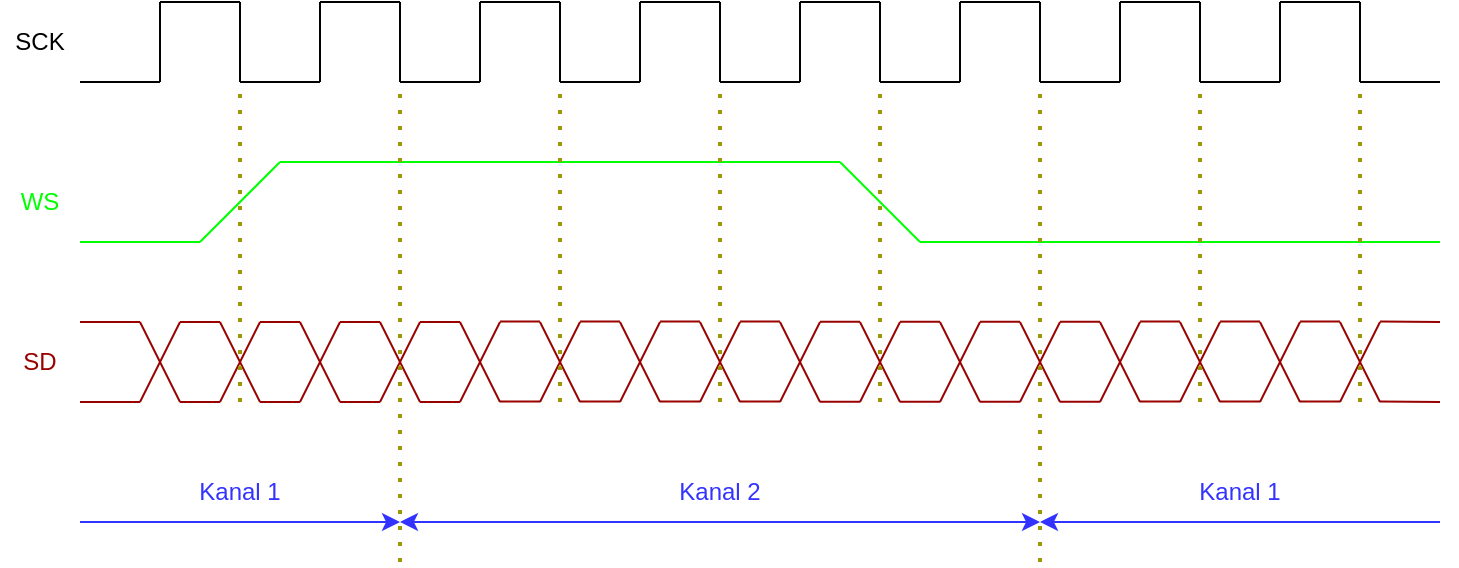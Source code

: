 <mxfile version="18.1.3" type="device"><diagram id="ggiKzfGcFebohjKzFFUF" name="Seite-1"><mxGraphModel dx="989" dy="618" grid="1" gridSize="10" guides="1" tooltips="1" connect="1" arrows="1" fold="1" page="1" pageScale="1" pageWidth="827" pageHeight="1169" math="0" shadow="0"><root><mxCell id="0"/><mxCell id="1" parent="0"/><mxCell id="gKhD0u6QOm8yIcB6KbEy-1" value="" style="endArrow=none;html=1;rounded=0;" edge="1" parent="1"><mxGeometry width="50" height="50" relative="1" as="geometry"><mxPoint x="120" y="280" as="sourcePoint"/><mxPoint x="120" y="240" as="targetPoint"/></mxGeometry></mxCell><mxCell id="gKhD0u6QOm8yIcB6KbEy-2" value="" style="endArrow=none;html=1;rounded=0;" edge="1" parent="1"><mxGeometry width="50" height="50" relative="1" as="geometry"><mxPoint x="160" y="280" as="sourcePoint"/><mxPoint x="160" y="240" as="targetPoint"/></mxGeometry></mxCell><mxCell id="gKhD0u6QOm8yIcB6KbEy-3" value="" style="endArrow=none;html=1;rounded=0;" edge="1" parent="1"><mxGeometry width="50" height="50" relative="1" as="geometry"><mxPoint x="200" y="280" as="sourcePoint"/><mxPoint x="200" y="240" as="targetPoint"/></mxGeometry></mxCell><mxCell id="gKhD0u6QOm8yIcB6KbEy-4" value="" style="endArrow=none;html=1;rounded=0;" edge="1" parent="1"><mxGeometry width="50" height="50" relative="1" as="geometry"><mxPoint x="240" y="280" as="sourcePoint"/><mxPoint x="240" y="240" as="targetPoint"/></mxGeometry></mxCell><mxCell id="gKhD0u6QOm8yIcB6KbEy-5" value="" style="endArrow=none;html=1;rounded=0;" edge="1" parent="1"><mxGeometry width="50" height="50" relative="1" as="geometry"><mxPoint x="280" y="280" as="sourcePoint"/><mxPoint x="280" y="240" as="targetPoint"/></mxGeometry></mxCell><mxCell id="gKhD0u6QOm8yIcB6KbEy-6" value="" style="endArrow=none;html=1;rounded=0;" edge="1" parent="1"><mxGeometry width="50" height="50" relative="1" as="geometry"><mxPoint x="320" y="280" as="sourcePoint"/><mxPoint x="320" y="240" as="targetPoint"/></mxGeometry></mxCell><mxCell id="gKhD0u6QOm8yIcB6KbEy-7" value="" style="endArrow=none;html=1;rounded=0;" edge="1" parent="1"><mxGeometry width="50" height="50" relative="1" as="geometry"><mxPoint x="360" y="280" as="sourcePoint"/><mxPoint x="360" y="240" as="targetPoint"/></mxGeometry></mxCell><mxCell id="gKhD0u6QOm8yIcB6KbEy-8" value="" style="endArrow=none;html=1;rounded=0;" edge="1" parent="1"><mxGeometry width="50" height="50" relative="1" as="geometry"><mxPoint x="400" y="280" as="sourcePoint"/><mxPoint x="400" y="240" as="targetPoint"/></mxGeometry></mxCell><mxCell id="gKhD0u6QOm8yIcB6KbEy-9" value="" style="endArrow=none;html=1;rounded=0;" edge="1" parent="1"><mxGeometry width="50" height="50" relative="1" as="geometry"><mxPoint x="440" y="280" as="sourcePoint"/><mxPoint x="440" y="240" as="targetPoint"/></mxGeometry></mxCell><mxCell id="gKhD0u6QOm8yIcB6KbEy-10" value="" style="endArrow=none;html=1;rounded=0;" edge="1" parent="1"><mxGeometry width="50" height="50" relative="1" as="geometry"><mxPoint x="480" y="280" as="sourcePoint"/><mxPoint x="480" y="240" as="targetPoint"/></mxGeometry></mxCell><mxCell id="gKhD0u6QOm8yIcB6KbEy-11" value="" style="endArrow=none;html=1;rounded=0;" edge="1" parent="1"><mxGeometry width="50" height="50" relative="1" as="geometry"><mxPoint x="520" y="280" as="sourcePoint"/><mxPoint x="520" y="240" as="targetPoint"/></mxGeometry></mxCell><mxCell id="gKhD0u6QOm8yIcB6KbEy-12" value="" style="endArrow=none;html=1;rounded=0;" edge="1" parent="1"><mxGeometry width="50" height="50" relative="1" as="geometry"><mxPoint x="160" y="240" as="sourcePoint"/><mxPoint x="120" y="240" as="targetPoint"/></mxGeometry></mxCell><mxCell id="gKhD0u6QOm8yIcB6KbEy-13" value="" style="endArrow=none;html=1;rounded=0;" edge="1" parent="1"><mxGeometry width="50" height="50" relative="1" as="geometry"><mxPoint x="200" y="280" as="sourcePoint"/><mxPoint x="160" y="280" as="targetPoint"/></mxGeometry></mxCell><mxCell id="gKhD0u6QOm8yIcB6KbEy-14" value="" style="endArrow=none;html=1;rounded=0;" edge="1" parent="1"><mxGeometry width="50" height="50" relative="1" as="geometry"><mxPoint x="240" y="240" as="sourcePoint"/><mxPoint x="200" y="240" as="targetPoint"/></mxGeometry></mxCell><mxCell id="gKhD0u6QOm8yIcB6KbEy-15" value="" style="endArrow=none;html=1;rounded=0;" edge="1" parent="1"><mxGeometry width="50" height="50" relative="1" as="geometry"><mxPoint x="280" y="280" as="sourcePoint"/><mxPoint x="240" y="280" as="targetPoint"/></mxGeometry></mxCell><mxCell id="gKhD0u6QOm8yIcB6KbEy-16" value="" style="endArrow=none;html=1;rounded=0;" edge="1" parent="1"><mxGeometry width="50" height="50" relative="1" as="geometry"><mxPoint x="320" y="240" as="sourcePoint"/><mxPoint x="280" y="240" as="targetPoint"/></mxGeometry></mxCell><mxCell id="gKhD0u6QOm8yIcB6KbEy-17" value="" style="endArrow=none;html=1;rounded=0;" edge="1" parent="1"><mxGeometry width="50" height="50" relative="1" as="geometry"><mxPoint x="360" y="280" as="sourcePoint"/><mxPoint x="320" y="280" as="targetPoint"/></mxGeometry></mxCell><mxCell id="gKhD0u6QOm8yIcB6KbEy-18" value="" style="endArrow=none;html=1;rounded=0;" edge="1" parent="1"><mxGeometry width="50" height="50" relative="1" as="geometry"><mxPoint x="400" y="240" as="sourcePoint"/><mxPoint x="360" y="240" as="targetPoint"/></mxGeometry></mxCell><mxCell id="gKhD0u6QOm8yIcB6KbEy-19" value="" style="endArrow=none;html=1;rounded=0;" edge="1" parent="1"><mxGeometry width="50" height="50" relative="1" as="geometry"><mxPoint x="480" y="240" as="sourcePoint"/><mxPoint x="440" y="240" as="targetPoint"/></mxGeometry></mxCell><mxCell id="gKhD0u6QOm8yIcB6KbEy-20" value="" style="endArrow=none;html=1;rounded=0;" edge="1" parent="1"><mxGeometry width="50" height="50" relative="1" as="geometry"><mxPoint x="440" y="280" as="sourcePoint"/><mxPoint x="400" y="280" as="targetPoint"/></mxGeometry></mxCell><mxCell id="gKhD0u6QOm8yIcB6KbEy-21" value="" style="endArrow=none;html=1;rounded=0;" edge="1" parent="1"><mxGeometry width="50" height="50" relative="1" as="geometry"><mxPoint x="520" y="280" as="sourcePoint"/><mxPoint x="480" y="280" as="targetPoint"/></mxGeometry></mxCell><mxCell id="gKhD0u6QOm8yIcB6KbEy-22" value="" style="endArrow=none;html=1;rounded=0;" edge="1" parent="1"><mxGeometry width="50" height="50" relative="1" as="geometry"><mxPoint x="560" y="280" as="sourcePoint"/><mxPoint x="560" y="240" as="targetPoint"/></mxGeometry></mxCell><mxCell id="gKhD0u6QOm8yIcB6KbEy-23" value="" style="endArrow=none;html=1;rounded=0;" edge="1" parent="1"><mxGeometry width="50" height="50" relative="1" as="geometry"><mxPoint x="600" y="280" as="sourcePoint"/><mxPoint x="600" y="240" as="targetPoint"/></mxGeometry></mxCell><mxCell id="gKhD0u6QOm8yIcB6KbEy-24" value="" style="endArrow=none;html=1;rounded=0;" edge="1" parent="1"><mxGeometry width="50" height="50" relative="1" as="geometry"><mxPoint x="560" y="240" as="sourcePoint"/><mxPoint x="520" y="240" as="targetPoint"/></mxGeometry></mxCell><mxCell id="gKhD0u6QOm8yIcB6KbEy-25" value="" style="endArrow=none;html=1;rounded=0;" edge="1" parent="1"><mxGeometry width="50" height="50" relative="1" as="geometry"><mxPoint x="600" y="280" as="sourcePoint"/><mxPoint x="560" y="280" as="targetPoint"/></mxGeometry></mxCell><mxCell id="gKhD0u6QOm8yIcB6KbEy-26" value="" style="endArrow=none;html=1;rounded=0;" edge="1" parent="1"><mxGeometry width="50" height="50" relative="1" as="geometry"><mxPoint x="640" y="280" as="sourcePoint"/><mxPoint x="640" y="240" as="targetPoint"/></mxGeometry></mxCell><mxCell id="gKhD0u6QOm8yIcB6KbEy-27" value="" style="endArrow=none;html=1;rounded=0;" edge="1" parent="1"><mxGeometry width="50" height="50" relative="1" as="geometry"><mxPoint x="680" y="280" as="sourcePoint"/><mxPoint x="680" y="240" as="targetPoint"/></mxGeometry></mxCell><mxCell id="gKhD0u6QOm8yIcB6KbEy-28" value="" style="endArrow=none;html=1;rounded=0;" edge="1" parent="1"><mxGeometry width="50" height="50" relative="1" as="geometry"><mxPoint x="640" y="240" as="sourcePoint"/><mxPoint x="600" y="240" as="targetPoint"/></mxGeometry></mxCell><mxCell id="gKhD0u6QOm8yIcB6KbEy-29" value="" style="endArrow=none;html=1;rounded=0;" edge="1" parent="1"><mxGeometry width="50" height="50" relative="1" as="geometry"><mxPoint x="680" y="280" as="sourcePoint"/><mxPoint x="640" y="280" as="targetPoint"/></mxGeometry></mxCell><mxCell id="gKhD0u6QOm8yIcB6KbEy-30" value="" style="endArrow=none;html=1;rounded=0;" edge="1" parent="1"><mxGeometry width="50" height="50" relative="1" as="geometry"><mxPoint x="720" y="280" as="sourcePoint"/><mxPoint x="720" y="240" as="targetPoint"/></mxGeometry></mxCell><mxCell id="gKhD0u6QOm8yIcB6KbEy-32" value="" style="endArrow=none;html=1;rounded=0;" edge="1" parent="1"><mxGeometry width="50" height="50" relative="1" as="geometry"><mxPoint x="720" y="240" as="sourcePoint"/><mxPoint x="680" y="240" as="targetPoint"/></mxGeometry></mxCell><mxCell id="gKhD0u6QOm8yIcB6KbEy-33" value="" style="endArrow=none;html=1;rounded=0;" edge="1" parent="1"><mxGeometry width="50" height="50" relative="1" as="geometry"><mxPoint x="760" y="280" as="sourcePoint"/><mxPoint x="720" y="280" as="targetPoint"/></mxGeometry></mxCell><mxCell id="gKhD0u6QOm8yIcB6KbEy-34" value="" style="endArrow=none;html=1;rounded=0;" edge="1" parent="1"><mxGeometry width="50" height="50" relative="1" as="geometry"><mxPoint x="120" y="280" as="sourcePoint"/><mxPoint x="80" y="280" as="targetPoint"/></mxGeometry></mxCell><mxCell id="gKhD0u6QOm8yIcB6KbEy-35" value="" style="endArrow=none;html=1;rounded=0;strokeColor=#00FF00;" edge="1" parent="1"><mxGeometry width="50" height="50" relative="1" as="geometry"><mxPoint x="140" y="360" as="sourcePoint"/><mxPoint x="80" y="360" as="targetPoint"/></mxGeometry></mxCell><mxCell id="gKhD0u6QOm8yIcB6KbEy-36" value="" style="endArrow=none;html=1;rounded=0;strokeColor=#00FF00;" edge="1" parent="1"><mxGeometry width="50" height="50" relative="1" as="geometry"><mxPoint x="460" y="320" as="sourcePoint"/><mxPoint x="180" y="320" as="targetPoint"/></mxGeometry></mxCell><mxCell id="gKhD0u6QOm8yIcB6KbEy-37" value="" style="endArrow=none;html=1;rounded=0;strokeColor=#00FF00;" edge="1" parent="1"><mxGeometry width="50" height="50" relative="1" as="geometry"><mxPoint x="140" y="360" as="sourcePoint"/><mxPoint x="180" y="320" as="targetPoint"/></mxGeometry></mxCell><mxCell id="gKhD0u6QOm8yIcB6KbEy-38" value="" style="endArrow=none;html=1;rounded=0;strokeColor=#00FF00;" edge="1" parent="1"><mxGeometry width="50" height="50" relative="1" as="geometry"><mxPoint x="760" y="360" as="sourcePoint"/><mxPoint x="500" y="360" as="targetPoint"/></mxGeometry></mxCell><mxCell id="gKhD0u6QOm8yIcB6KbEy-39" value="" style="endArrow=none;html=1;rounded=0;strokeColor=#00FF00;" edge="1" parent="1"><mxGeometry width="50" height="50" relative="1" as="geometry"><mxPoint x="500" y="360" as="sourcePoint"/><mxPoint x="460" y="320" as="targetPoint"/></mxGeometry></mxCell><mxCell id="gKhD0u6QOm8yIcB6KbEy-40" value="WS" style="text;html=1;strokeColor=none;fillColor=none;align=center;verticalAlign=middle;whiteSpace=wrap;rounded=0;fontColor=#00FF00;" vertex="1" parent="1"><mxGeometry x="40" y="320" width="40" height="40" as="geometry"/></mxCell><mxCell id="gKhD0u6QOm8yIcB6KbEy-41" value="SCK" style="text;html=1;strokeColor=none;fillColor=none;align=center;verticalAlign=middle;whiteSpace=wrap;rounded=0;" vertex="1" parent="1"><mxGeometry x="40" y="240" width="40" height="40" as="geometry"/></mxCell><mxCell id="gKhD0u6QOm8yIcB6KbEy-55" value="" style="endArrow=none;html=1;rounded=0;strokeColor=#990000;" edge="1" parent="1"><mxGeometry width="50" height="50" relative="1" as="geometry"><mxPoint x="150" y="400" as="sourcePoint"/><mxPoint x="130" y="400" as="targetPoint"/></mxGeometry></mxCell><mxCell id="gKhD0u6QOm8yIcB6KbEy-76" value="" style="endArrow=none;html=1;rounded=0;strokeColor=#990000;" edge="1" parent="1"><mxGeometry width="50" height="50" relative="1" as="geometry"><mxPoint x="110" y="440" as="sourcePoint"/><mxPoint x="80" y="440" as="targetPoint"/></mxGeometry></mxCell><mxCell id="gKhD0u6QOm8yIcB6KbEy-77" value="SD" style="text;html=1;strokeColor=none;fillColor=none;align=center;verticalAlign=middle;whiteSpace=wrap;rounded=0;fontColor=#990000;" vertex="1" parent="1"><mxGeometry x="40" y="400" width="40" height="40" as="geometry"/></mxCell><mxCell id="gKhD0u6QOm8yIcB6KbEy-96" value="" style="endArrow=none;html=1;rounded=0;strokeColor=#990000;" edge="1" parent="1"><mxGeometry width="50" height="50" relative="1" as="geometry"><mxPoint x="150" y="440" as="sourcePoint"/><mxPoint x="130" y="440" as="targetPoint"/></mxGeometry></mxCell><mxCell id="gKhD0u6QOm8yIcB6KbEy-97" value="" style="endArrow=none;html=1;rounded=0;strokeColor=#990000;" edge="1" parent="1"><mxGeometry width="50" height="50" relative="1" as="geometry"><mxPoint x="190" y="400" as="sourcePoint"/><mxPoint x="170" y="400" as="targetPoint"/></mxGeometry></mxCell><mxCell id="gKhD0u6QOm8yIcB6KbEy-98" value="" style="endArrow=none;html=1;rounded=0;strokeColor=#990000;" edge="1" parent="1"><mxGeometry width="50" height="50" relative="1" as="geometry"><mxPoint x="190" y="440" as="sourcePoint"/><mxPoint x="170" y="440" as="targetPoint"/></mxGeometry></mxCell><mxCell id="gKhD0u6QOm8yIcB6KbEy-99" value="" style="endArrow=none;html=1;rounded=0;strokeColor=#990000;" edge="1" parent="1"><mxGeometry width="50" height="50" relative="1" as="geometry"><mxPoint x="230" y="400" as="sourcePoint"/><mxPoint x="210" y="400" as="targetPoint"/></mxGeometry></mxCell><mxCell id="gKhD0u6QOm8yIcB6KbEy-100" value="" style="endArrow=none;html=1;rounded=0;strokeColor=#990000;" edge="1" parent="1"><mxGeometry width="50" height="50" relative="1" as="geometry"><mxPoint x="230" y="440" as="sourcePoint"/><mxPoint x="210" y="440" as="targetPoint"/></mxGeometry></mxCell><mxCell id="gKhD0u6QOm8yIcB6KbEy-101" value="" style="endArrow=none;html=1;rounded=0;strokeColor=#990000;" edge="1" parent="1"><mxGeometry width="50" height="50" relative="1" as="geometry"><mxPoint x="270" y="400" as="sourcePoint"/><mxPoint x="250" y="400" as="targetPoint"/></mxGeometry></mxCell><mxCell id="gKhD0u6QOm8yIcB6KbEy-102" value="" style="endArrow=none;html=1;rounded=0;strokeColor=#990000;" edge="1" parent="1"><mxGeometry width="50" height="50" relative="1" as="geometry"><mxPoint x="270" y="440" as="sourcePoint"/><mxPoint x="250" y="440" as="targetPoint"/></mxGeometry></mxCell><mxCell id="gKhD0u6QOm8yIcB6KbEy-103" value="" style="endArrow=none;html=1;rounded=0;strokeColor=#990000;" edge="1" parent="1"><mxGeometry width="50" height="50" relative="1" as="geometry"><mxPoint x="310" y="399.8" as="sourcePoint"/><mxPoint x="290" y="399.8" as="targetPoint"/></mxGeometry></mxCell><mxCell id="gKhD0u6QOm8yIcB6KbEy-104" value="" style="endArrow=none;html=1;rounded=0;strokeColor=#990000;" edge="1" parent="1"><mxGeometry width="50" height="50" relative="1" as="geometry"><mxPoint x="310" y="439.8" as="sourcePoint"/><mxPoint x="290" y="439.8" as="targetPoint"/></mxGeometry></mxCell><mxCell id="gKhD0u6QOm8yIcB6KbEy-105" value="" style="endArrow=none;html=1;rounded=0;strokeColor=#990000;" edge="1" parent="1"><mxGeometry width="50" height="50" relative="1" as="geometry"><mxPoint x="350" y="399.8" as="sourcePoint"/><mxPoint x="330" y="399.8" as="targetPoint"/></mxGeometry></mxCell><mxCell id="gKhD0u6QOm8yIcB6KbEy-106" value="" style="endArrow=none;html=1;rounded=0;strokeColor=#990000;" edge="1" parent="1"><mxGeometry width="50" height="50" relative="1" as="geometry"><mxPoint x="350" y="439.8" as="sourcePoint"/><mxPoint x="330" y="439.8" as="targetPoint"/></mxGeometry></mxCell><mxCell id="gKhD0u6QOm8yIcB6KbEy-107" value="" style="endArrow=none;html=1;rounded=0;strokeColor=#990000;" edge="1" parent="1"><mxGeometry width="50" height="50" relative="1" as="geometry"><mxPoint x="390" y="399.8" as="sourcePoint"/><mxPoint x="370" y="399.8" as="targetPoint"/></mxGeometry></mxCell><mxCell id="gKhD0u6QOm8yIcB6KbEy-108" value="" style="endArrow=none;html=1;rounded=0;strokeColor=#990000;" edge="1" parent="1"><mxGeometry width="50" height="50" relative="1" as="geometry"><mxPoint x="390" y="439.8" as="sourcePoint"/><mxPoint x="370" y="439.8" as="targetPoint"/></mxGeometry></mxCell><mxCell id="gKhD0u6QOm8yIcB6KbEy-109" value="" style="endArrow=none;html=1;rounded=0;strokeColor=#990000;" edge="1" parent="1"><mxGeometry width="50" height="50" relative="1" as="geometry"><mxPoint x="430" y="399.8" as="sourcePoint"/><mxPoint x="410" y="399.8" as="targetPoint"/></mxGeometry></mxCell><mxCell id="gKhD0u6QOm8yIcB6KbEy-110" value="" style="endArrow=none;html=1;rounded=0;strokeColor=#990000;" edge="1" parent="1"><mxGeometry width="50" height="50" relative="1" as="geometry"><mxPoint x="430" y="439.8" as="sourcePoint"/><mxPoint x="410" y="439.8" as="targetPoint"/></mxGeometry></mxCell><mxCell id="gKhD0u6QOm8yIcB6KbEy-111" value="" style="endArrow=none;html=1;rounded=0;strokeColor=#990000;" edge="1" parent="1"><mxGeometry width="50" height="50" relative="1" as="geometry"><mxPoint x="470" y="399.91" as="sourcePoint"/><mxPoint x="450" y="399.91" as="targetPoint"/></mxGeometry></mxCell><mxCell id="gKhD0u6QOm8yIcB6KbEy-112" value="" style="endArrow=none;html=1;rounded=0;strokeColor=#990000;" edge="1" parent="1"><mxGeometry width="50" height="50" relative="1" as="geometry"><mxPoint x="470" y="439.91" as="sourcePoint"/><mxPoint x="450" y="439.91" as="targetPoint"/></mxGeometry></mxCell><mxCell id="gKhD0u6QOm8yIcB6KbEy-113" value="" style="endArrow=none;html=1;rounded=0;strokeColor=#990000;" edge="1" parent="1"><mxGeometry width="50" height="50" relative="1" as="geometry"><mxPoint x="510" y="399.91" as="sourcePoint"/><mxPoint x="490" y="399.91" as="targetPoint"/></mxGeometry></mxCell><mxCell id="gKhD0u6QOm8yIcB6KbEy-114" value="" style="endArrow=none;html=1;rounded=0;strokeColor=#990000;" edge="1" parent="1"><mxGeometry width="50" height="50" relative="1" as="geometry"><mxPoint x="510" y="439.91" as="sourcePoint"/><mxPoint x="490" y="439.91" as="targetPoint"/></mxGeometry></mxCell><mxCell id="gKhD0u6QOm8yIcB6KbEy-115" value="" style="endArrow=none;html=1;rounded=0;strokeColor=#990000;" edge="1" parent="1"><mxGeometry width="50" height="50" relative="1" as="geometry"><mxPoint x="550" y="399.91" as="sourcePoint"/><mxPoint x="530" y="399.91" as="targetPoint"/></mxGeometry></mxCell><mxCell id="gKhD0u6QOm8yIcB6KbEy-116" value="" style="endArrow=none;html=1;rounded=0;strokeColor=#990000;" edge="1" parent="1"><mxGeometry width="50" height="50" relative="1" as="geometry"><mxPoint x="550" y="439.91" as="sourcePoint"/><mxPoint x="530" y="439.91" as="targetPoint"/></mxGeometry></mxCell><mxCell id="gKhD0u6QOm8yIcB6KbEy-117" value="" style="endArrow=none;html=1;rounded=0;strokeColor=#990000;" edge="1" parent="1"><mxGeometry width="50" height="50" relative="1" as="geometry"><mxPoint x="590" y="399.91" as="sourcePoint"/><mxPoint x="570" y="399.91" as="targetPoint"/></mxGeometry></mxCell><mxCell id="gKhD0u6QOm8yIcB6KbEy-118" value="" style="endArrow=none;html=1;rounded=0;strokeColor=#990000;" edge="1" parent="1"><mxGeometry width="50" height="50" relative="1" as="geometry"><mxPoint x="590" y="439.91" as="sourcePoint"/><mxPoint x="570" y="439.91" as="targetPoint"/></mxGeometry></mxCell><mxCell id="gKhD0u6QOm8yIcB6KbEy-119" value="" style="endArrow=none;html=1;rounded=0;strokeColor=#990000;" edge="1" parent="1"><mxGeometry width="50" height="50" relative="1" as="geometry"><mxPoint x="630" y="399.71" as="sourcePoint"/><mxPoint x="610" y="399.71" as="targetPoint"/></mxGeometry></mxCell><mxCell id="gKhD0u6QOm8yIcB6KbEy-120" value="" style="endArrow=none;html=1;rounded=0;strokeColor=#990000;" edge="1" parent="1"><mxGeometry width="50" height="50" relative="1" as="geometry"><mxPoint x="630" y="439.71" as="sourcePoint"/><mxPoint x="610" y="439.71" as="targetPoint"/></mxGeometry></mxCell><mxCell id="gKhD0u6QOm8yIcB6KbEy-121" value="" style="endArrow=none;html=1;rounded=0;strokeColor=#990000;" edge="1" parent="1"><mxGeometry width="50" height="50" relative="1" as="geometry"><mxPoint x="670" y="399.71" as="sourcePoint"/><mxPoint x="650" y="399.71" as="targetPoint"/></mxGeometry></mxCell><mxCell id="gKhD0u6QOm8yIcB6KbEy-122" value="" style="endArrow=none;html=1;rounded=0;strokeColor=#990000;" edge="1" parent="1"><mxGeometry width="50" height="50" relative="1" as="geometry"><mxPoint x="670" y="439.71" as="sourcePoint"/><mxPoint x="650" y="439.71" as="targetPoint"/></mxGeometry></mxCell><mxCell id="gKhD0u6QOm8yIcB6KbEy-123" value="" style="endArrow=none;html=1;rounded=0;strokeColor=#990000;" edge="1" parent="1"><mxGeometry width="50" height="50" relative="1" as="geometry"><mxPoint x="710" y="399.71" as="sourcePoint"/><mxPoint x="690" y="399.71" as="targetPoint"/></mxGeometry></mxCell><mxCell id="gKhD0u6QOm8yIcB6KbEy-124" value="" style="endArrow=none;html=1;rounded=0;strokeColor=#990000;" edge="1" parent="1"><mxGeometry width="50" height="50" relative="1" as="geometry"><mxPoint x="710" y="439.71" as="sourcePoint"/><mxPoint x="690" y="439.71" as="targetPoint"/></mxGeometry></mxCell><mxCell id="gKhD0u6QOm8yIcB6KbEy-125" value="" style="endArrow=none;html=1;rounded=0;strokeColor=#990000;" edge="1" parent="1"><mxGeometry width="50" height="50" relative="1" as="geometry"><mxPoint x="760" y="400" as="sourcePoint"/><mxPoint x="730" y="399.71" as="targetPoint"/></mxGeometry></mxCell><mxCell id="gKhD0u6QOm8yIcB6KbEy-126" value="" style="endArrow=none;html=1;rounded=0;strokeColor=#990000;" edge="1" parent="1"><mxGeometry width="50" height="50" relative="1" as="geometry"><mxPoint x="760" y="440" as="sourcePoint"/><mxPoint x="730" y="439.71" as="targetPoint"/></mxGeometry></mxCell><mxCell id="gKhD0u6QOm8yIcB6KbEy-127" value="" style="endArrow=none;html=1;rounded=0;strokeColor=#990000;" edge="1" parent="1"><mxGeometry width="50" height="50" relative="1" as="geometry"><mxPoint x="170" y="440" as="sourcePoint"/><mxPoint x="150" y="400" as="targetPoint"/></mxGeometry></mxCell><mxCell id="gKhD0u6QOm8yIcB6KbEy-128" value="" style="endArrow=none;html=1;rounded=0;strokeColor=#990000;" edge="1" parent="1"><mxGeometry width="50" height="50" relative="1" as="geometry"><mxPoint x="210" y="440" as="sourcePoint"/><mxPoint x="190" y="400" as="targetPoint"/></mxGeometry></mxCell><mxCell id="gKhD0u6QOm8yIcB6KbEy-129" value="" style="endArrow=none;html=1;rounded=0;strokeColor=#990000;" edge="1" parent="1"><mxGeometry width="50" height="50" relative="1" as="geometry"><mxPoint x="250" y="440" as="sourcePoint"/><mxPoint x="230" y="400" as="targetPoint"/></mxGeometry></mxCell><mxCell id="gKhD0u6QOm8yIcB6KbEy-130" value="" style="endArrow=none;html=1;rounded=0;strokeColor=#990000;" edge="1" parent="1"><mxGeometry width="50" height="50" relative="1" as="geometry"><mxPoint x="290" y="440" as="sourcePoint"/><mxPoint x="270" y="400" as="targetPoint"/></mxGeometry></mxCell><mxCell id="gKhD0u6QOm8yIcB6KbEy-131" value="" style="endArrow=none;html=1;rounded=0;strokeColor=#990000;" edge="1" parent="1"><mxGeometry width="50" height="50" relative="1" as="geometry"><mxPoint x="330" y="440" as="sourcePoint"/><mxPoint x="310" y="400" as="targetPoint"/></mxGeometry></mxCell><mxCell id="gKhD0u6QOm8yIcB6KbEy-132" value="" style="endArrow=none;html=1;rounded=0;strokeColor=#990000;" edge="1" parent="1"><mxGeometry width="50" height="50" relative="1" as="geometry"><mxPoint x="370" y="440" as="sourcePoint"/><mxPoint x="350" y="400" as="targetPoint"/></mxGeometry></mxCell><mxCell id="gKhD0u6QOm8yIcB6KbEy-133" value="" style="endArrow=none;html=1;rounded=0;strokeColor=#990000;" edge="1" parent="1"><mxGeometry width="50" height="50" relative="1" as="geometry"><mxPoint x="410" y="440" as="sourcePoint"/><mxPoint x="390" y="400" as="targetPoint"/></mxGeometry></mxCell><mxCell id="gKhD0u6QOm8yIcB6KbEy-134" value="" style="endArrow=none;html=1;rounded=0;strokeColor=#990000;" edge="1" parent="1"><mxGeometry width="50" height="50" relative="1" as="geometry"><mxPoint x="450" y="440" as="sourcePoint"/><mxPoint x="430" y="400" as="targetPoint"/></mxGeometry></mxCell><mxCell id="gKhD0u6QOm8yIcB6KbEy-135" value="" style="endArrow=none;html=1;rounded=0;strokeColor=#990000;" edge="1" parent="1"><mxGeometry width="50" height="50" relative="1" as="geometry"><mxPoint x="490" y="440" as="sourcePoint"/><mxPoint x="470" y="400" as="targetPoint"/></mxGeometry></mxCell><mxCell id="gKhD0u6QOm8yIcB6KbEy-136" value="" style="endArrow=none;html=1;rounded=0;strokeColor=#990000;" edge="1" parent="1"><mxGeometry width="50" height="50" relative="1" as="geometry"><mxPoint x="530" y="440" as="sourcePoint"/><mxPoint x="510" y="400" as="targetPoint"/></mxGeometry></mxCell><mxCell id="gKhD0u6QOm8yIcB6KbEy-137" value="" style="endArrow=none;html=1;rounded=0;strokeColor=#990000;" edge="1" parent="1"><mxGeometry width="50" height="50" relative="1" as="geometry"><mxPoint x="570" y="440" as="sourcePoint"/><mxPoint x="550" y="400" as="targetPoint"/></mxGeometry></mxCell><mxCell id="gKhD0u6QOm8yIcB6KbEy-138" value="" style="endArrow=none;html=1;rounded=0;strokeColor=#990000;" edge="1" parent="1"><mxGeometry width="50" height="50" relative="1" as="geometry"><mxPoint x="610" y="440" as="sourcePoint"/><mxPoint x="590" y="400" as="targetPoint"/></mxGeometry></mxCell><mxCell id="gKhD0u6QOm8yIcB6KbEy-139" value="" style="endArrow=none;html=1;rounded=0;strokeColor=#990000;" edge="1" parent="1"><mxGeometry width="50" height="50" relative="1" as="geometry"><mxPoint x="650" y="440" as="sourcePoint"/><mxPoint x="630" y="400" as="targetPoint"/></mxGeometry></mxCell><mxCell id="gKhD0u6QOm8yIcB6KbEy-140" value="" style="endArrow=none;html=1;rounded=0;strokeColor=#990000;" edge="1" parent="1"><mxGeometry width="50" height="50" relative="1" as="geometry"><mxPoint x="690" y="440" as="sourcePoint"/><mxPoint x="670" y="400" as="targetPoint"/></mxGeometry></mxCell><mxCell id="gKhD0u6QOm8yIcB6KbEy-141" value="" style="endArrow=none;html=1;rounded=0;strokeColor=#990000;" edge="1" parent="1"><mxGeometry width="50" height="50" relative="1" as="geometry"><mxPoint x="730" y="440" as="sourcePoint"/><mxPoint x="710" y="400" as="targetPoint"/></mxGeometry></mxCell><mxCell id="gKhD0u6QOm8yIcB6KbEy-142" value="" style="endArrow=none;html=1;rounded=0;strokeColor=#990000;" edge="1" parent="1"><mxGeometry width="50" height="50" relative="1" as="geometry"><mxPoint x="710" y="440" as="sourcePoint"/><mxPoint x="730" y="400" as="targetPoint"/></mxGeometry></mxCell><mxCell id="gKhD0u6QOm8yIcB6KbEy-143" value="" style="endArrow=none;html=1;rounded=0;strokeColor=#990000;" edge="1" parent="1"><mxGeometry width="50" height="50" relative="1" as="geometry"><mxPoint x="670" y="440" as="sourcePoint"/><mxPoint x="690" y="400" as="targetPoint"/></mxGeometry></mxCell><mxCell id="gKhD0u6QOm8yIcB6KbEy-144" value="" style="endArrow=none;html=1;rounded=0;strokeColor=#990000;" edge="1" parent="1"><mxGeometry width="50" height="50" relative="1" as="geometry"><mxPoint x="630" y="440" as="sourcePoint"/><mxPoint x="650" y="400" as="targetPoint"/></mxGeometry></mxCell><mxCell id="gKhD0u6QOm8yIcB6KbEy-145" value="" style="endArrow=none;html=1;rounded=0;strokeColor=#990000;" edge="1" parent="1"><mxGeometry width="50" height="50" relative="1" as="geometry"><mxPoint x="590" y="440" as="sourcePoint"/><mxPoint x="610" y="400" as="targetPoint"/></mxGeometry></mxCell><mxCell id="gKhD0u6QOm8yIcB6KbEy-146" value="" style="endArrow=none;html=1;rounded=0;strokeColor=#990000;" edge="1" parent="1"><mxGeometry width="50" height="50" relative="1" as="geometry"><mxPoint x="550" y="440" as="sourcePoint"/><mxPoint x="570" y="400" as="targetPoint"/></mxGeometry></mxCell><mxCell id="gKhD0u6QOm8yIcB6KbEy-147" value="" style="endArrow=none;html=1;rounded=0;strokeColor=#990000;" edge="1" parent="1"><mxGeometry width="50" height="50" relative="1" as="geometry"><mxPoint x="510" y="440" as="sourcePoint"/><mxPoint x="530" y="400" as="targetPoint"/></mxGeometry></mxCell><mxCell id="gKhD0u6QOm8yIcB6KbEy-148" value="" style="endArrow=none;html=1;rounded=0;strokeColor=#990000;" edge="1" parent="1"><mxGeometry width="50" height="50" relative="1" as="geometry"><mxPoint x="470" y="440" as="sourcePoint"/><mxPoint x="490" y="400" as="targetPoint"/></mxGeometry></mxCell><mxCell id="gKhD0u6QOm8yIcB6KbEy-149" value="" style="endArrow=none;html=1;rounded=0;strokeColor=#990000;" edge="1" parent="1"><mxGeometry width="50" height="50" relative="1" as="geometry"><mxPoint x="430" y="440" as="sourcePoint"/><mxPoint x="450" y="400" as="targetPoint"/></mxGeometry></mxCell><mxCell id="gKhD0u6QOm8yIcB6KbEy-150" value="" style="endArrow=none;html=1;rounded=0;strokeColor=#990000;" edge="1" parent="1"><mxGeometry width="50" height="50" relative="1" as="geometry"><mxPoint x="390" y="440" as="sourcePoint"/><mxPoint x="410" y="400" as="targetPoint"/></mxGeometry></mxCell><mxCell id="gKhD0u6QOm8yIcB6KbEy-151" value="" style="endArrow=none;html=1;rounded=0;strokeColor=#990000;" edge="1" parent="1"><mxGeometry width="50" height="50" relative="1" as="geometry"><mxPoint x="350" y="440" as="sourcePoint"/><mxPoint x="370" y="400" as="targetPoint"/></mxGeometry></mxCell><mxCell id="gKhD0u6QOm8yIcB6KbEy-152" value="" style="endArrow=none;html=1;rounded=0;strokeColor=#990000;" edge="1" parent="1"><mxGeometry width="50" height="50" relative="1" as="geometry"><mxPoint x="310" y="440" as="sourcePoint"/><mxPoint x="330" y="400" as="targetPoint"/></mxGeometry></mxCell><mxCell id="gKhD0u6QOm8yIcB6KbEy-153" value="" style="endArrow=none;html=1;rounded=0;strokeColor=#990000;" edge="1" parent="1"><mxGeometry width="50" height="50" relative="1" as="geometry"><mxPoint x="270" y="440" as="sourcePoint"/><mxPoint x="290" y="400" as="targetPoint"/></mxGeometry></mxCell><mxCell id="gKhD0u6QOm8yIcB6KbEy-154" value="" style="endArrow=none;html=1;rounded=0;strokeColor=#990000;" edge="1" parent="1"><mxGeometry width="50" height="50" relative="1" as="geometry"><mxPoint x="230" y="440" as="sourcePoint"/><mxPoint x="250" y="400" as="targetPoint"/></mxGeometry></mxCell><mxCell id="gKhD0u6QOm8yIcB6KbEy-155" value="" style="endArrow=none;html=1;rounded=0;strokeColor=#990000;" edge="1" parent="1"><mxGeometry width="50" height="50" relative="1" as="geometry"><mxPoint x="190" y="440" as="sourcePoint"/><mxPoint x="210" y="400" as="targetPoint"/></mxGeometry></mxCell><mxCell id="gKhD0u6QOm8yIcB6KbEy-156" value="" style="endArrow=none;html=1;rounded=0;strokeColor=#990000;" edge="1" parent="1"><mxGeometry width="50" height="50" relative="1" as="geometry"><mxPoint x="150" y="440" as="sourcePoint"/><mxPoint x="170" y="400" as="targetPoint"/></mxGeometry></mxCell><mxCell id="gKhD0u6QOm8yIcB6KbEy-157" value="" style="endArrow=none;html=1;rounded=0;strokeColor=#990000;" edge="1" parent="1"><mxGeometry width="50" height="50" relative="1" as="geometry"><mxPoint x="110" y="440" as="sourcePoint"/><mxPoint x="130" y="400" as="targetPoint"/></mxGeometry></mxCell><mxCell id="gKhD0u6QOm8yIcB6KbEy-158" value="" style="endArrow=none;html=1;rounded=0;strokeColor=#990000;" edge="1" parent="1"><mxGeometry width="50" height="50" relative="1" as="geometry"><mxPoint x="130" y="440" as="sourcePoint"/><mxPoint x="110" y="400" as="targetPoint"/></mxGeometry></mxCell><mxCell id="gKhD0u6QOm8yIcB6KbEy-159" value="" style="endArrow=none;html=1;rounded=0;strokeColor=#990000;" edge="1" parent="1"><mxGeometry width="50" height="50" relative="1" as="geometry"><mxPoint x="110" y="400" as="sourcePoint"/><mxPoint x="80" y="400" as="targetPoint"/></mxGeometry></mxCell><mxCell id="gKhD0u6QOm8yIcB6KbEy-160" value="" style="endArrow=none;dashed=1;html=1;dashPattern=1 3;strokeWidth=2;rounded=0;fontColor=#990000;strokeColor=#999900;" edge="1" parent="1"><mxGeometry width="50" height="50" relative="1" as="geometry"><mxPoint x="160" y="440" as="sourcePoint"/><mxPoint x="160" y="280" as="targetPoint"/></mxGeometry></mxCell><mxCell id="gKhD0u6QOm8yIcB6KbEy-162" value="" style="endArrow=none;dashed=1;html=1;dashPattern=1 3;strokeWidth=2;rounded=0;fontColor=#990000;strokeColor=#999900;" edge="1" parent="1"><mxGeometry width="50" height="50" relative="1" as="geometry"><mxPoint x="240" y="520" as="sourcePoint"/><mxPoint x="240" y="280" as="targetPoint"/></mxGeometry></mxCell><mxCell id="gKhD0u6QOm8yIcB6KbEy-164" value="" style="endArrow=none;dashed=1;html=1;dashPattern=1 3;strokeWidth=2;rounded=0;fontColor=#990000;strokeColor=#999900;" edge="1" parent="1"><mxGeometry width="50" height="50" relative="1" as="geometry"><mxPoint x="320" y="440" as="sourcePoint"/><mxPoint x="320" y="280" as="targetPoint"/></mxGeometry></mxCell><mxCell id="gKhD0u6QOm8yIcB6KbEy-165" value="" style="endArrow=none;dashed=1;html=1;dashPattern=1 3;strokeWidth=2;rounded=0;fontColor=#990000;strokeColor=#999900;" edge="1" parent="1"><mxGeometry width="50" height="50" relative="1" as="geometry"><mxPoint x="400.0" y="440" as="sourcePoint"/><mxPoint x="400.0" y="280" as="targetPoint"/></mxGeometry></mxCell><mxCell id="gKhD0u6QOm8yIcB6KbEy-166" value="" style="endArrow=none;dashed=1;html=1;dashPattern=1 3;strokeWidth=2;rounded=0;fontColor=#990000;strokeColor=#999900;" edge="1" parent="1"><mxGeometry width="50" height="50" relative="1" as="geometry"><mxPoint x="480" y="440" as="sourcePoint"/><mxPoint x="480" y="280" as="targetPoint"/></mxGeometry></mxCell><mxCell id="gKhD0u6QOm8yIcB6KbEy-167" value="" style="endArrow=none;dashed=1;html=1;dashPattern=1 3;strokeWidth=2;rounded=0;fontColor=#990000;strokeColor=#999900;" edge="1" parent="1"><mxGeometry width="50" height="50" relative="1" as="geometry"><mxPoint x="560" y="520" as="sourcePoint"/><mxPoint x="560" y="280" as="targetPoint"/></mxGeometry></mxCell><mxCell id="gKhD0u6QOm8yIcB6KbEy-168" value="" style="endArrow=none;dashed=1;html=1;dashPattern=1 3;strokeWidth=2;rounded=0;fontColor=#990000;strokeColor=#999900;" edge="1" parent="1"><mxGeometry width="50" height="50" relative="1" as="geometry"><mxPoint x="640.0" y="440" as="sourcePoint"/><mxPoint x="640.0" y="280" as="targetPoint"/></mxGeometry></mxCell><mxCell id="gKhD0u6QOm8yIcB6KbEy-169" value="" style="endArrow=none;dashed=1;html=1;dashPattern=1 3;strokeWidth=2;rounded=0;fontColor=#990000;strokeColor=#999900;" edge="1" parent="1"><mxGeometry width="50" height="50" relative="1" as="geometry"><mxPoint x="720" y="440" as="sourcePoint"/><mxPoint x="720" y="280" as="targetPoint"/></mxGeometry></mxCell><mxCell id="gKhD0u6QOm8yIcB6KbEy-172" value="" style="endArrow=classic;startArrow=none;html=1;rounded=0;fontColor=#3333FF;strokeColor=#3333FF;endFill=1;startFill=0;" edge="1" parent="1"><mxGeometry width="50" height="50" relative="1" as="geometry"><mxPoint x="80" y="500" as="sourcePoint"/><mxPoint x="240" y="500" as="targetPoint"/></mxGeometry></mxCell><mxCell id="gKhD0u6QOm8yIcB6KbEy-174" value="" style="endArrow=classic;startArrow=classic;html=1;rounded=0;fontColor=#3333FF;strokeColor=#3333FF;" edge="1" parent="1"><mxGeometry width="50" height="50" relative="1" as="geometry"><mxPoint x="240" y="500.0" as="sourcePoint"/><mxPoint x="560" y="500" as="targetPoint"/></mxGeometry></mxCell><mxCell id="gKhD0u6QOm8yIcB6KbEy-176" value="" style="endArrow=none;startArrow=classic;html=1;rounded=0;fontColor=#3333FF;strokeColor=#3333FF;endFill=0;" edge="1" parent="1"><mxGeometry width="50" height="50" relative="1" as="geometry"><mxPoint x="560" y="500" as="sourcePoint"/><mxPoint x="760" y="500" as="targetPoint"/></mxGeometry></mxCell><mxCell id="gKhD0u6QOm8yIcB6KbEy-178" value="Kanal 1" style="text;html=1;strokeColor=none;fillColor=none;align=center;verticalAlign=middle;whiteSpace=wrap;rounded=0;labelBackgroundColor=none;fontColor=#3333FF;" vertex="1" parent="1"><mxGeometry x="120" y="470" width="80" height="30" as="geometry"/></mxCell><mxCell id="gKhD0u6QOm8yIcB6KbEy-179" value="Kanal 2" style="text;html=1;strokeColor=none;fillColor=none;align=center;verticalAlign=middle;whiteSpace=wrap;rounded=0;labelBackgroundColor=none;fontColor=#3333FF;" vertex="1" parent="1"><mxGeometry x="360" y="470" width="80" height="30" as="geometry"/></mxCell><mxCell id="gKhD0u6QOm8yIcB6KbEy-180" value="Kanal 1" style="text;html=1;strokeColor=none;fillColor=none;align=center;verticalAlign=middle;whiteSpace=wrap;rounded=0;labelBackgroundColor=none;fontColor=#3333FF;" vertex="1" parent="1"><mxGeometry x="620" y="470" width="80" height="30" as="geometry"/></mxCell></root></mxGraphModel></diagram></mxfile>